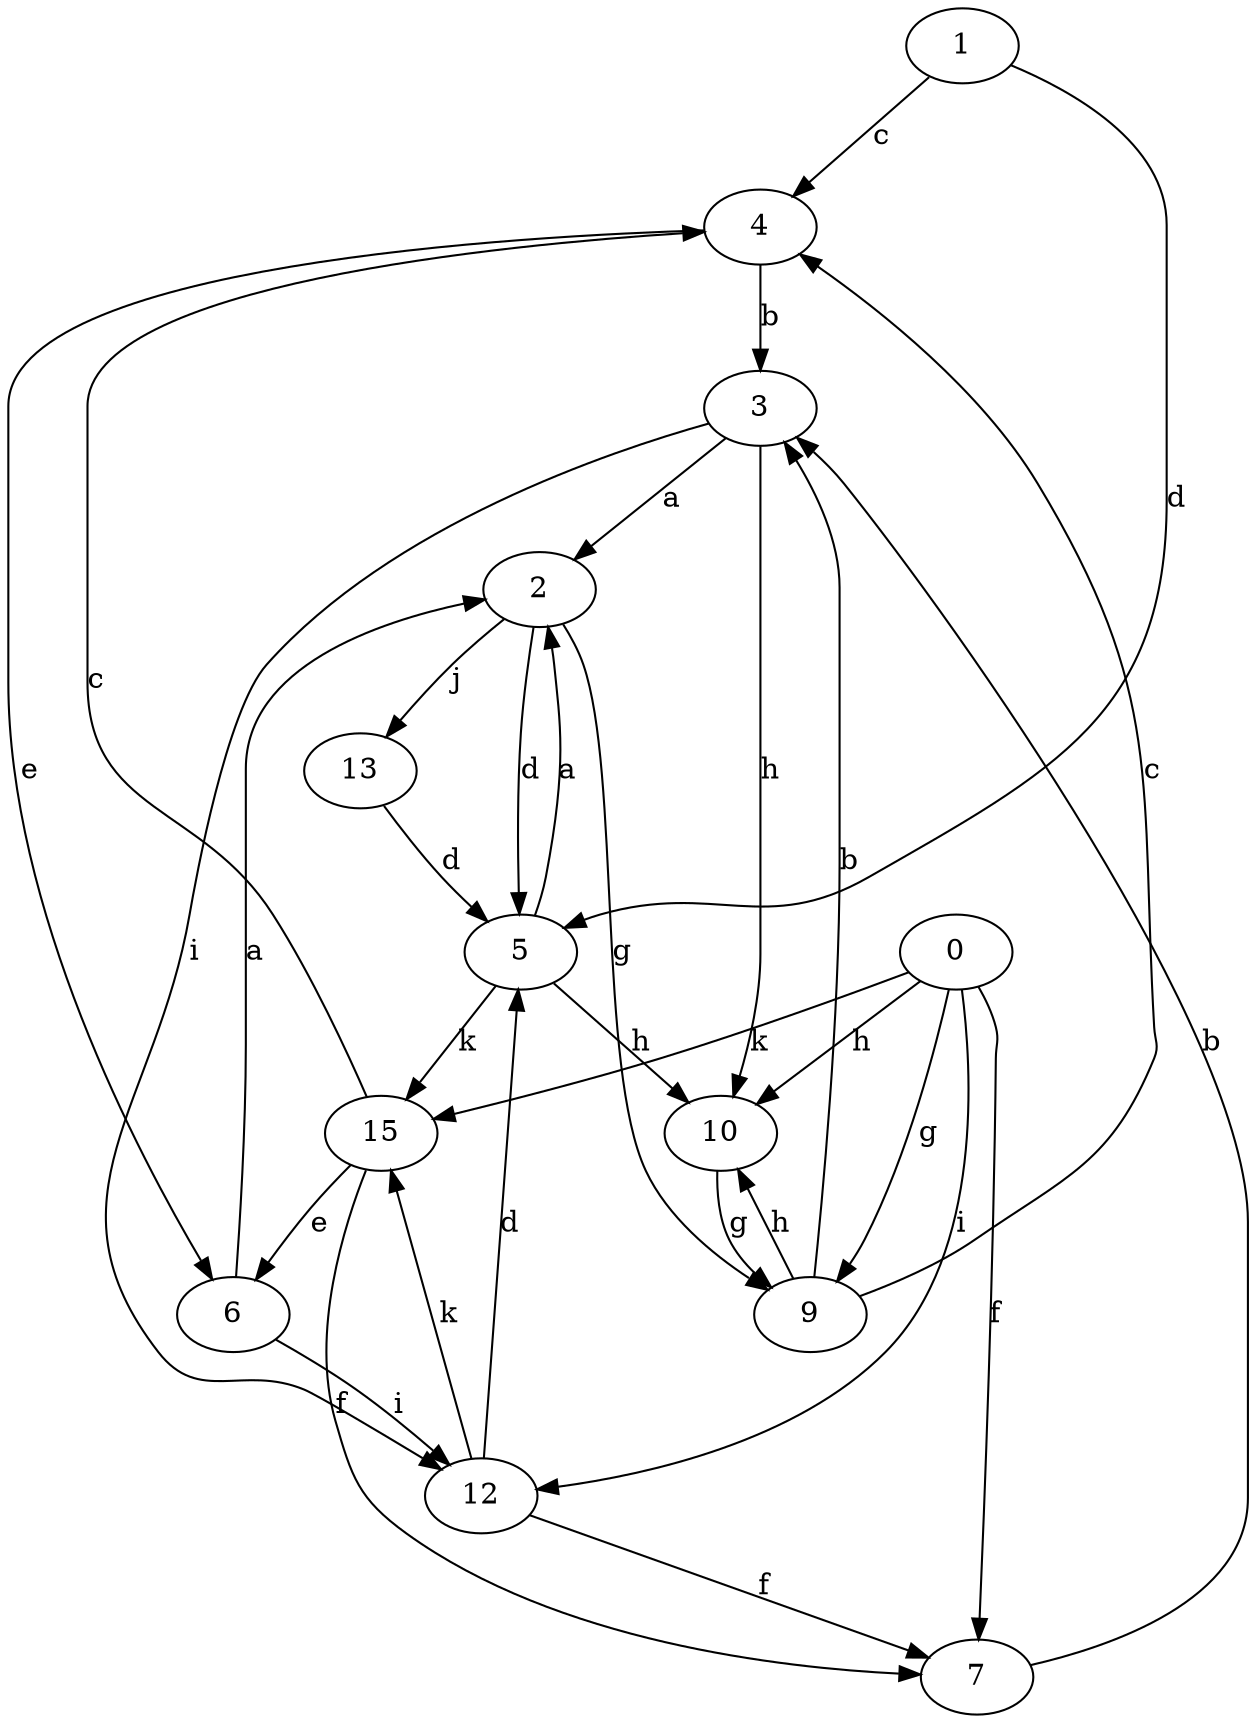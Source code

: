 strict digraph  {
1;
2;
3;
4;
5;
6;
7;
0;
9;
10;
12;
13;
15;
1 -> 4  [label=c];
1 -> 5  [label=d];
2 -> 5  [label=d];
2 -> 9  [label=g];
2 -> 13  [label=j];
3 -> 2  [label=a];
3 -> 10  [label=h];
3 -> 12  [label=i];
4 -> 3  [label=b];
4 -> 6  [label=e];
5 -> 2  [label=a];
5 -> 10  [label=h];
5 -> 15  [label=k];
6 -> 2  [label=a];
6 -> 12  [label=i];
7 -> 3  [label=b];
0 -> 7  [label=f];
0 -> 9  [label=g];
0 -> 10  [label=h];
0 -> 12  [label=i];
0 -> 15  [label=k];
9 -> 3  [label=b];
9 -> 4  [label=c];
9 -> 10  [label=h];
10 -> 9  [label=g];
12 -> 5  [label=d];
12 -> 7  [label=f];
12 -> 15  [label=k];
13 -> 5  [label=d];
15 -> 4  [label=c];
15 -> 6  [label=e];
15 -> 7  [label=f];
}
